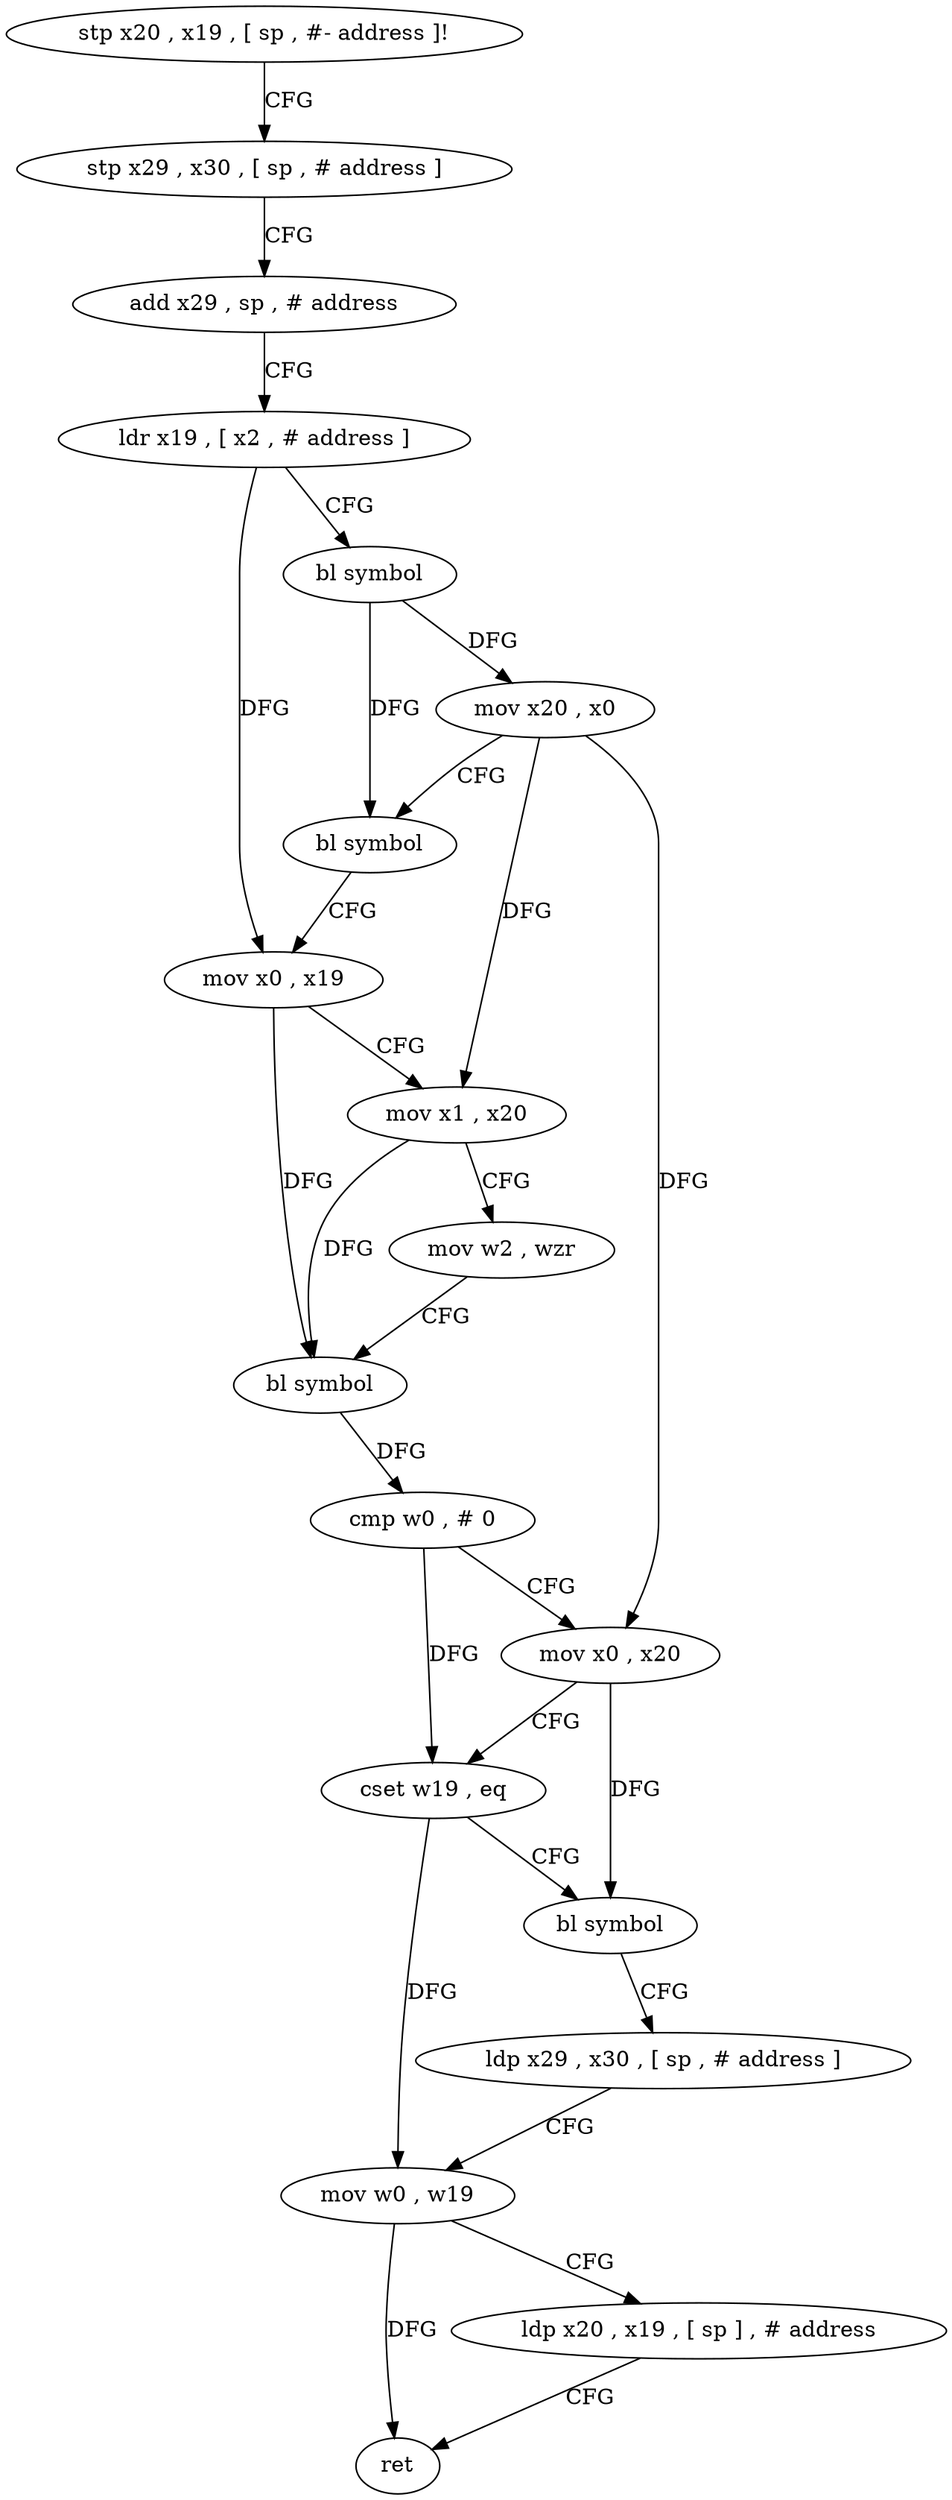 digraph "func" {
"4213880" [label = "stp x20 , x19 , [ sp , #- address ]!" ]
"4213884" [label = "stp x29 , x30 , [ sp , # address ]" ]
"4213888" [label = "add x29 , sp , # address" ]
"4213892" [label = "ldr x19 , [ x2 , # address ]" ]
"4213896" [label = "bl symbol" ]
"4213900" [label = "mov x20 , x0" ]
"4213904" [label = "bl symbol" ]
"4213908" [label = "mov x0 , x19" ]
"4213912" [label = "mov x1 , x20" ]
"4213916" [label = "mov w2 , wzr" ]
"4213920" [label = "bl symbol" ]
"4213924" [label = "cmp w0 , # 0" ]
"4213928" [label = "mov x0 , x20" ]
"4213932" [label = "cset w19 , eq" ]
"4213936" [label = "bl symbol" ]
"4213940" [label = "ldp x29 , x30 , [ sp , # address ]" ]
"4213944" [label = "mov w0 , w19" ]
"4213948" [label = "ldp x20 , x19 , [ sp ] , # address" ]
"4213952" [label = "ret" ]
"4213880" -> "4213884" [ label = "CFG" ]
"4213884" -> "4213888" [ label = "CFG" ]
"4213888" -> "4213892" [ label = "CFG" ]
"4213892" -> "4213896" [ label = "CFG" ]
"4213892" -> "4213908" [ label = "DFG" ]
"4213896" -> "4213900" [ label = "DFG" ]
"4213896" -> "4213904" [ label = "DFG" ]
"4213900" -> "4213904" [ label = "CFG" ]
"4213900" -> "4213912" [ label = "DFG" ]
"4213900" -> "4213928" [ label = "DFG" ]
"4213904" -> "4213908" [ label = "CFG" ]
"4213908" -> "4213912" [ label = "CFG" ]
"4213908" -> "4213920" [ label = "DFG" ]
"4213912" -> "4213916" [ label = "CFG" ]
"4213912" -> "4213920" [ label = "DFG" ]
"4213916" -> "4213920" [ label = "CFG" ]
"4213920" -> "4213924" [ label = "DFG" ]
"4213924" -> "4213928" [ label = "CFG" ]
"4213924" -> "4213932" [ label = "DFG" ]
"4213928" -> "4213932" [ label = "CFG" ]
"4213928" -> "4213936" [ label = "DFG" ]
"4213932" -> "4213936" [ label = "CFG" ]
"4213932" -> "4213944" [ label = "DFG" ]
"4213936" -> "4213940" [ label = "CFG" ]
"4213940" -> "4213944" [ label = "CFG" ]
"4213944" -> "4213948" [ label = "CFG" ]
"4213944" -> "4213952" [ label = "DFG" ]
"4213948" -> "4213952" [ label = "CFG" ]
}
